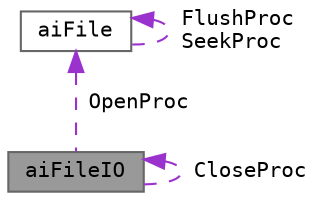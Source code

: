 digraph "aiFileIO"
{
 // LATEX_PDF_SIZE
  bgcolor="transparent";
  edge [fontname=Terminal,fontsize=10,labelfontname=Helvetica,labelfontsize=10];
  node [fontname=Terminal,fontsize=10,shape=box,height=0.2,width=0.4];
  Node1 [label="aiFileIO",height=0.2,width=0.4,color="gray40", fillcolor="grey60", style="filled", fontcolor="black",tooltip="C-API: File system callbacks."];
  Node2 -> Node1 [dir="back",color="darkorchid3",style="dashed",label=" OpenProc" ];
  Node2 [label="aiFile",height=0.2,width=0.4,color="gray40", fillcolor="white", style="filled",URL="$structai_file.html",tooltip="C-API: File callbacks."];
  Node2 -> Node2 [dir="back",color="darkorchid3",style="dashed",label=" FlushProc\nSeekProc" ];
  Node1 -> Node1 [dir="back",color="darkorchid3",style="dashed",label=" CloseProc" ];
}
